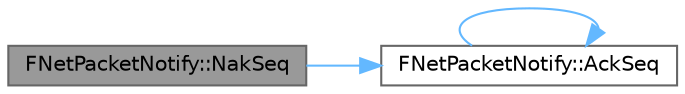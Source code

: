 digraph "FNetPacketNotify::NakSeq"
{
 // INTERACTIVE_SVG=YES
 // LATEX_PDF_SIZE
  bgcolor="transparent";
  edge [fontname=Helvetica,fontsize=10,labelfontname=Helvetica,labelfontsize=10];
  node [fontname=Helvetica,fontsize=10,shape=box,height=0.2,width=0.4];
  rankdir="LR";
  Node1 [id="Node000001",label="FNetPacketNotify::NakSeq",height=0.2,width=0.4,color="gray40", fillcolor="grey60", style="filled", fontcolor="black",tooltip="Explicitly mark Seq as not received and update current InSeq, additional missing sequence numbers wil..."];
  Node1 -> Node2 [id="edge1_Node000001_Node000002",color="steelblue1",style="solid",tooltip=" "];
  Node2 [id="Node000002",label="FNetPacketNotify::AckSeq",height=0.2,width=0.4,color="grey40", fillcolor="white", style="filled",URL="$de/d7a/classFNetPacketNotify.html#aa0d44bca375463052395d7cb02637b2e",tooltip="Mark Seq as received and update current InSeq, missing sequence numbers will be marked as lost."];
  Node2 -> Node2 [id="edge2_Node000002_Node000002",color="steelblue1",style="solid",tooltip=" "];
}
